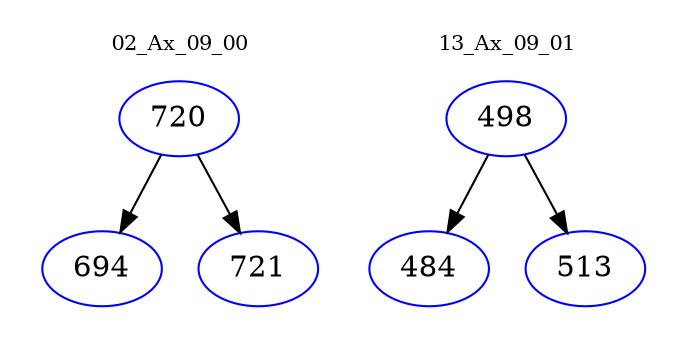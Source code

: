 digraph{
subgraph cluster_0 {
color = white
label = "02_Ax_09_00";
fontsize=10;
T0_720 [label="720", color="blue"]
T0_720 -> T0_694 [color="black"]
T0_694 [label="694", color="blue"]
T0_720 -> T0_721 [color="black"]
T0_721 [label="721", color="blue"]
}
subgraph cluster_1 {
color = white
label = "13_Ax_09_01";
fontsize=10;
T1_498 [label="498", color="blue"]
T1_498 -> T1_484 [color="black"]
T1_484 [label="484", color="blue"]
T1_498 -> T1_513 [color="black"]
T1_513 [label="513", color="blue"]
}
}
